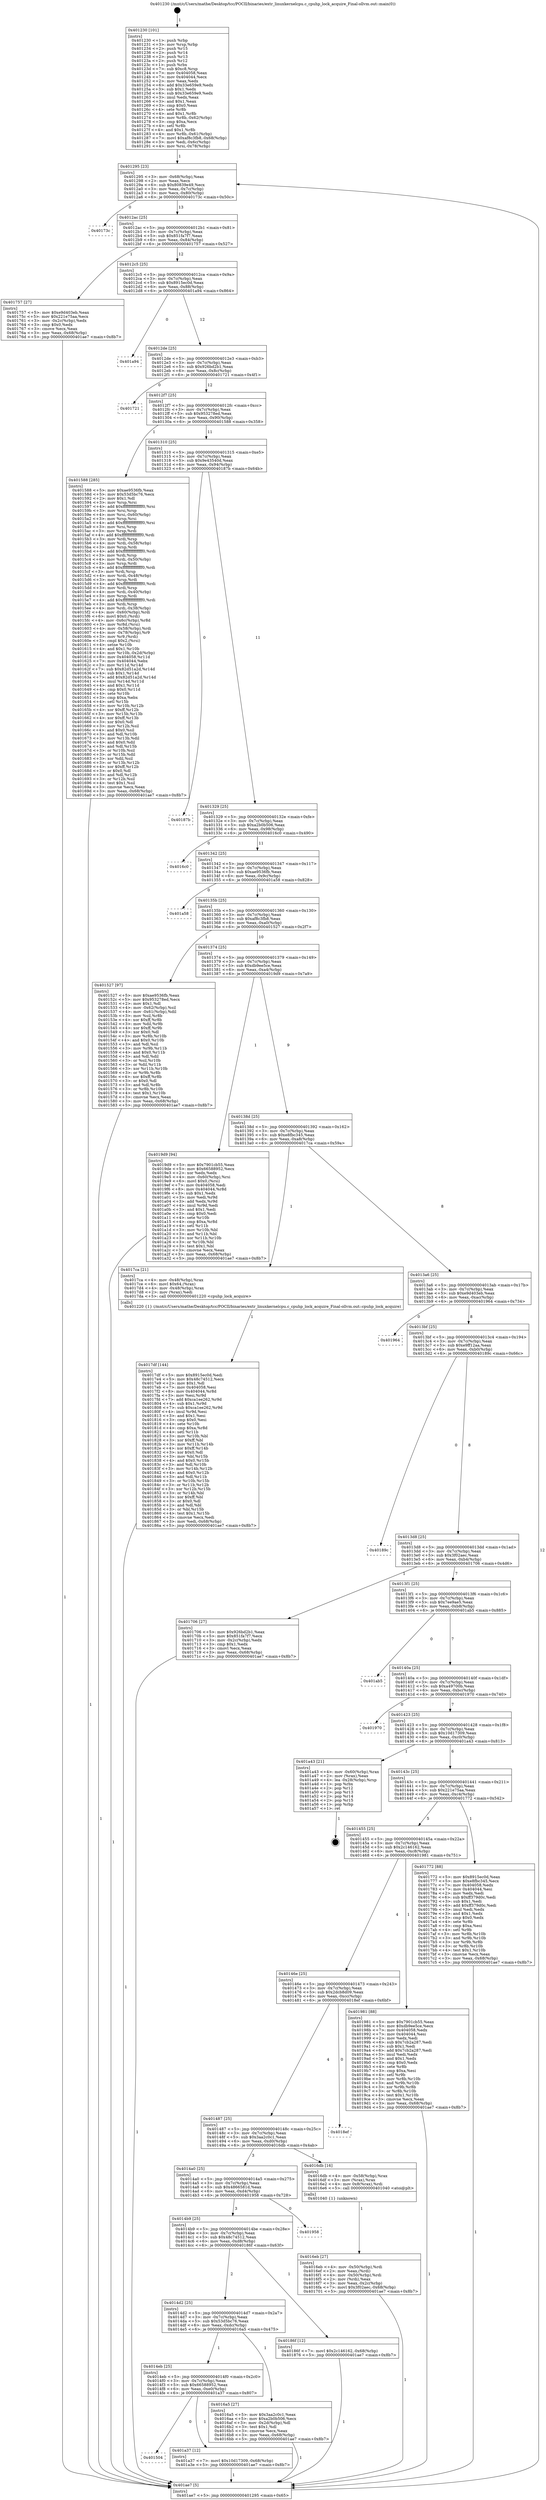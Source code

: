 digraph "0x401230" {
  label = "0x401230 (/mnt/c/Users/mathe/Desktop/tcc/POCII/binaries/extr_linuxkernelcpu.c_cpuhp_lock_acquire_Final-ollvm.out::main(0))"
  labelloc = "t"
  node[shape=record]

  Entry [label="",width=0.3,height=0.3,shape=circle,fillcolor=black,style=filled]
  "0x401295" [label="{
     0x401295 [23]\l
     | [instrs]\l
     &nbsp;&nbsp;0x401295 \<+3\>: mov -0x68(%rbp),%eax\l
     &nbsp;&nbsp;0x401298 \<+2\>: mov %eax,%ecx\l
     &nbsp;&nbsp;0x40129a \<+6\>: sub $0x80839e49,%ecx\l
     &nbsp;&nbsp;0x4012a0 \<+3\>: mov %eax,-0x7c(%rbp)\l
     &nbsp;&nbsp;0x4012a3 \<+3\>: mov %ecx,-0x80(%rbp)\l
     &nbsp;&nbsp;0x4012a6 \<+6\>: je 000000000040173c \<main+0x50c\>\l
  }"]
  "0x40173c" [label="{
     0x40173c\l
  }", style=dashed]
  "0x4012ac" [label="{
     0x4012ac [25]\l
     | [instrs]\l
     &nbsp;&nbsp;0x4012ac \<+5\>: jmp 00000000004012b1 \<main+0x81\>\l
     &nbsp;&nbsp;0x4012b1 \<+3\>: mov -0x7c(%rbp),%eax\l
     &nbsp;&nbsp;0x4012b4 \<+5\>: sub $0x851fa7f7,%eax\l
     &nbsp;&nbsp;0x4012b9 \<+6\>: mov %eax,-0x84(%rbp)\l
     &nbsp;&nbsp;0x4012bf \<+6\>: je 0000000000401757 \<main+0x527\>\l
  }"]
  Exit [label="",width=0.3,height=0.3,shape=circle,fillcolor=black,style=filled,peripheries=2]
  "0x401757" [label="{
     0x401757 [27]\l
     | [instrs]\l
     &nbsp;&nbsp;0x401757 \<+5\>: mov $0xe9d403eb,%eax\l
     &nbsp;&nbsp;0x40175c \<+5\>: mov $0x221e75aa,%ecx\l
     &nbsp;&nbsp;0x401761 \<+3\>: mov -0x2c(%rbp),%edx\l
     &nbsp;&nbsp;0x401764 \<+3\>: cmp $0x0,%edx\l
     &nbsp;&nbsp;0x401767 \<+3\>: cmove %ecx,%eax\l
     &nbsp;&nbsp;0x40176a \<+3\>: mov %eax,-0x68(%rbp)\l
     &nbsp;&nbsp;0x40176d \<+5\>: jmp 0000000000401ae7 \<main+0x8b7\>\l
  }"]
  "0x4012c5" [label="{
     0x4012c5 [25]\l
     | [instrs]\l
     &nbsp;&nbsp;0x4012c5 \<+5\>: jmp 00000000004012ca \<main+0x9a\>\l
     &nbsp;&nbsp;0x4012ca \<+3\>: mov -0x7c(%rbp),%eax\l
     &nbsp;&nbsp;0x4012cd \<+5\>: sub $0x8915ec0d,%eax\l
     &nbsp;&nbsp;0x4012d2 \<+6\>: mov %eax,-0x88(%rbp)\l
     &nbsp;&nbsp;0x4012d8 \<+6\>: je 0000000000401a94 \<main+0x864\>\l
  }"]
  "0x401504" [label="{
     0x401504\l
  }", style=dashed]
  "0x401a94" [label="{
     0x401a94\l
  }", style=dashed]
  "0x4012de" [label="{
     0x4012de [25]\l
     | [instrs]\l
     &nbsp;&nbsp;0x4012de \<+5\>: jmp 00000000004012e3 \<main+0xb3\>\l
     &nbsp;&nbsp;0x4012e3 \<+3\>: mov -0x7c(%rbp),%eax\l
     &nbsp;&nbsp;0x4012e6 \<+5\>: sub $0x926bd2b1,%eax\l
     &nbsp;&nbsp;0x4012eb \<+6\>: mov %eax,-0x8c(%rbp)\l
     &nbsp;&nbsp;0x4012f1 \<+6\>: je 0000000000401721 \<main+0x4f1\>\l
  }"]
  "0x401a37" [label="{
     0x401a37 [12]\l
     | [instrs]\l
     &nbsp;&nbsp;0x401a37 \<+7\>: movl $0x10d17309,-0x68(%rbp)\l
     &nbsp;&nbsp;0x401a3e \<+5\>: jmp 0000000000401ae7 \<main+0x8b7\>\l
  }"]
  "0x401721" [label="{
     0x401721\l
  }", style=dashed]
  "0x4012f7" [label="{
     0x4012f7 [25]\l
     | [instrs]\l
     &nbsp;&nbsp;0x4012f7 \<+5\>: jmp 00000000004012fc \<main+0xcc\>\l
     &nbsp;&nbsp;0x4012fc \<+3\>: mov -0x7c(%rbp),%eax\l
     &nbsp;&nbsp;0x4012ff \<+5\>: sub $0x953278ed,%eax\l
     &nbsp;&nbsp;0x401304 \<+6\>: mov %eax,-0x90(%rbp)\l
     &nbsp;&nbsp;0x40130a \<+6\>: je 0000000000401588 \<main+0x358\>\l
  }"]
  "0x4017df" [label="{
     0x4017df [144]\l
     | [instrs]\l
     &nbsp;&nbsp;0x4017df \<+5\>: mov $0x8915ec0d,%edi\l
     &nbsp;&nbsp;0x4017e4 \<+5\>: mov $0x48c74512,%ecx\l
     &nbsp;&nbsp;0x4017e9 \<+2\>: mov $0x1,%dl\l
     &nbsp;&nbsp;0x4017eb \<+7\>: mov 0x404058,%esi\l
     &nbsp;&nbsp;0x4017f2 \<+8\>: mov 0x404044,%r8d\l
     &nbsp;&nbsp;0x4017fa \<+3\>: mov %esi,%r9d\l
     &nbsp;&nbsp;0x4017fd \<+7\>: add $0xca1ee262,%r9d\l
     &nbsp;&nbsp;0x401804 \<+4\>: sub $0x1,%r9d\l
     &nbsp;&nbsp;0x401808 \<+7\>: sub $0xca1ee262,%r9d\l
     &nbsp;&nbsp;0x40180f \<+4\>: imul %r9d,%esi\l
     &nbsp;&nbsp;0x401813 \<+3\>: and $0x1,%esi\l
     &nbsp;&nbsp;0x401816 \<+3\>: cmp $0x0,%esi\l
     &nbsp;&nbsp;0x401819 \<+4\>: sete %r10b\l
     &nbsp;&nbsp;0x40181d \<+4\>: cmp $0xa,%r8d\l
     &nbsp;&nbsp;0x401821 \<+4\>: setl %r11b\l
     &nbsp;&nbsp;0x401825 \<+3\>: mov %r10b,%bl\l
     &nbsp;&nbsp;0x401828 \<+3\>: xor $0xff,%bl\l
     &nbsp;&nbsp;0x40182b \<+3\>: mov %r11b,%r14b\l
     &nbsp;&nbsp;0x40182e \<+4\>: xor $0xff,%r14b\l
     &nbsp;&nbsp;0x401832 \<+3\>: xor $0x0,%dl\l
     &nbsp;&nbsp;0x401835 \<+3\>: mov %bl,%r15b\l
     &nbsp;&nbsp;0x401838 \<+4\>: and $0x0,%r15b\l
     &nbsp;&nbsp;0x40183c \<+3\>: and %dl,%r10b\l
     &nbsp;&nbsp;0x40183f \<+3\>: mov %r14b,%r12b\l
     &nbsp;&nbsp;0x401842 \<+4\>: and $0x0,%r12b\l
     &nbsp;&nbsp;0x401846 \<+3\>: and %dl,%r11b\l
     &nbsp;&nbsp;0x401849 \<+3\>: or %r10b,%r15b\l
     &nbsp;&nbsp;0x40184c \<+3\>: or %r11b,%r12b\l
     &nbsp;&nbsp;0x40184f \<+3\>: xor %r12b,%r15b\l
     &nbsp;&nbsp;0x401852 \<+3\>: or %r14b,%bl\l
     &nbsp;&nbsp;0x401855 \<+3\>: xor $0xff,%bl\l
     &nbsp;&nbsp;0x401858 \<+3\>: or $0x0,%dl\l
     &nbsp;&nbsp;0x40185b \<+2\>: and %dl,%bl\l
     &nbsp;&nbsp;0x40185d \<+3\>: or %bl,%r15b\l
     &nbsp;&nbsp;0x401860 \<+4\>: test $0x1,%r15b\l
     &nbsp;&nbsp;0x401864 \<+3\>: cmovne %ecx,%edi\l
     &nbsp;&nbsp;0x401867 \<+3\>: mov %edi,-0x68(%rbp)\l
     &nbsp;&nbsp;0x40186a \<+5\>: jmp 0000000000401ae7 \<main+0x8b7\>\l
  }"]
  "0x401588" [label="{
     0x401588 [285]\l
     | [instrs]\l
     &nbsp;&nbsp;0x401588 \<+5\>: mov $0xae9536fb,%eax\l
     &nbsp;&nbsp;0x40158d \<+5\>: mov $0x53d5bc76,%ecx\l
     &nbsp;&nbsp;0x401592 \<+2\>: mov $0x1,%dl\l
     &nbsp;&nbsp;0x401594 \<+3\>: mov %rsp,%rsi\l
     &nbsp;&nbsp;0x401597 \<+4\>: add $0xfffffffffffffff0,%rsi\l
     &nbsp;&nbsp;0x40159b \<+3\>: mov %rsi,%rsp\l
     &nbsp;&nbsp;0x40159e \<+4\>: mov %rsi,-0x60(%rbp)\l
     &nbsp;&nbsp;0x4015a2 \<+3\>: mov %rsp,%rsi\l
     &nbsp;&nbsp;0x4015a5 \<+4\>: add $0xfffffffffffffff0,%rsi\l
     &nbsp;&nbsp;0x4015a9 \<+3\>: mov %rsi,%rsp\l
     &nbsp;&nbsp;0x4015ac \<+3\>: mov %rsp,%rdi\l
     &nbsp;&nbsp;0x4015af \<+4\>: add $0xfffffffffffffff0,%rdi\l
     &nbsp;&nbsp;0x4015b3 \<+3\>: mov %rdi,%rsp\l
     &nbsp;&nbsp;0x4015b6 \<+4\>: mov %rdi,-0x58(%rbp)\l
     &nbsp;&nbsp;0x4015ba \<+3\>: mov %rsp,%rdi\l
     &nbsp;&nbsp;0x4015bd \<+4\>: add $0xfffffffffffffff0,%rdi\l
     &nbsp;&nbsp;0x4015c1 \<+3\>: mov %rdi,%rsp\l
     &nbsp;&nbsp;0x4015c4 \<+4\>: mov %rdi,-0x50(%rbp)\l
     &nbsp;&nbsp;0x4015c8 \<+3\>: mov %rsp,%rdi\l
     &nbsp;&nbsp;0x4015cb \<+4\>: add $0xfffffffffffffff0,%rdi\l
     &nbsp;&nbsp;0x4015cf \<+3\>: mov %rdi,%rsp\l
     &nbsp;&nbsp;0x4015d2 \<+4\>: mov %rdi,-0x48(%rbp)\l
     &nbsp;&nbsp;0x4015d6 \<+3\>: mov %rsp,%rdi\l
     &nbsp;&nbsp;0x4015d9 \<+4\>: add $0xfffffffffffffff0,%rdi\l
     &nbsp;&nbsp;0x4015dd \<+3\>: mov %rdi,%rsp\l
     &nbsp;&nbsp;0x4015e0 \<+4\>: mov %rdi,-0x40(%rbp)\l
     &nbsp;&nbsp;0x4015e4 \<+3\>: mov %rsp,%rdi\l
     &nbsp;&nbsp;0x4015e7 \<+4\>: add $0xfffffffffffffff0,%rdi\l
     &nbsp;&nbsp;0x4015eb \<+3\>: mov %rdi,%rsp\l
     &nbsp;&nbsp;0x4015ee \<+4\>: mov %rdi,-0x38(%rbp)\l
     &nbsp;&nbsp;0x4015f2 \<+4\>: mov -0x60(%rbp),%rdi\l
     &nbsp;&nbsp;0x4015f6 \<+6\>: movl $0x0,(%rdi)\l
     &nbsp;&nbsp;0x4015fc \<+4\>: mov -0x6c(%rbp),%r8d\l
     &nbsp;&nbsp;0x401600 \<+3\>: mov %r8d,(%rsi)\l
     &nbsp;&nbsp;0x401603 \<+4\>: mov -0x58(%rbp),%rdi\l
     &nbsp;&nbsp;0x401607 \<+4\>: mov -0x78(%rbp),%r9\l
     &nbsp;&nbsp;0x40160b \<+3\>: mov %r9,(%rdi)\l
     &nbsp;&nbsp;0x40160e \<+3\>: cmpl $0x2,(%rsi)\l
     &nbsp;&nbsp;0x401611 \<+4\>: setne %r10b\l
     &nbsp;&nbsp;0x401615 \<+4\>: and $0x1,%r10b\l
     &nbsp;&nbsp;0x401619 \<+4\>: mov %r10b,-0x2d(%rbp)\l
     &nbsp;&nbsp;0x40161d \<+8\>: mov 0x404058,%r11d\l
     &nbsp;&nbsp;0x401625 \<+7\>: mov 0x404044,%ebx\l
     &nbsp;&nbsp;0x40162c \<+3\>: mov %r11d,%r14d\l
     &nbsp;&nbsp;0x40162f \<+7\>: sub $0x82d51a2d,%r14d\l
     &nbsp;&nbsp;0x401636 \<+4\>: sub $0x1,%r14d\l
     &nbsp;&nbsp;0x40163a \<+7\>: add $0x82d51a2d,%r14d\l
     &nbsp;&nbsp;0x401641 \<+4\>: imul %r14d,%r11d\l
     &nbsp;&nbsp;0x401645 \<+4\>: and $0x1,%r11d\l
     &nbsp;&nbsp;0x401649 \<+4\>: cmp $0x0,%r11d\l
     &nbsp;&nbsp;0x40164d \<+4\>: sete %r10b\l
     &nbsp;&nbsp;0x401651 \<+3\>: cmp $0xa,%ebx\l
     &nbsp;&nbsp;0x401654 \<+4\>: setl %r15b\l
     &nbsp;&nbsp;0x401658 \<+3\>: mov %r10b,%r12b\l
     &nbsp;&nbsp;0x40165b \<+4\>: xor $0xff,%r12b\l
     &nbsp;&nbsp;0x40165f \<+3\>: mov %r15b,%r13b\l
     &nbsp;&nbsp;0x401662 \<+4\>: xor $0xff,%r13b\l
     &nbsp;&nbsp;0x401666 \<+3\>: xor $0x0,%dl\l
     &nbsp;&nbsp;0x401669 \<+3\>: mov %r12b,%sil\l
     &nbsp;&nbsp;0x40166c \<+4\>: and $0x0,%sil\l
     &nbsp;&nbsp;0x401670 \<+3\>: and %dl,%r10b\l
     &nbsp;&nbsp;0x401673 \<+3\>: mov %r13b,%dil\l
     &nbsp;&nbsp;0x401676 \<+4\>: and $0x0,%dil\l
     &nbsp;&nbsp;0x40167a \<+3\>: and %dl,%r15b\l
     &nbsp;&nbsp;0x40167d \<+3\>: or %r10b,%sil\l
     &nbsp;&nbsp;0x401680 \<+3\>: or %r15b,%dil\l
     &nbsp;&nbsp;0x401683 \<+3\>: xor %dil,%sil\l
     &nbsp;&nbsp;0x401686 \<+3\>: or %r13b,%r12b\l
     &nbsp;&nbsp;0x401689 \<+4\>: xor $0xff,%r12b\l
     &nbsp;&nbsp;0x40168d \<+3\>: or $0x0,%dl\l
     &nbsp;&nbsp;0x401690 \<+3\>: and %dl,%r12b\l
     &nbsp;&nbsp;0x401693 \<+3\>: or %r12b,%sil\l
     &nbsp;&nbsp;0x401696 \<+4\>: test $0x1,%sil\l
     &nbsp;&nbsp;0x40169a \<+3\>: cmovne %ecx,%eax\l
     &nbsp;&nbsp;0x40169d \<+3\>: mov %eax,-0x68(%rbp)\l
     &nbsp;&nbsp;0x4016a0 \<+5\>: jmp 0000000000401ae7 \<main+0x8b7\>\l
  }"]
  "0x401310" [label="{
     0x401310 [25]\l
     | [instrs]\l
     &nbsp;&nbsp;0x401310 \<+5\>: jmp 0000000000401315 \<main+0xe5\>\l
     &nbsp;&nbsp;0x401315 \<+3\>: mov -0x7c(%rbp),%eax\l
     &nbsp;&nbsp;0x401318 \<+5\>: sub $0x9e43540d,%eax\l
     &nbsp;&nbsp;0x40131d \<+6\>: mov %eax,-0x94(%rbp)\l
     &nbsp;&nbsp;0x401323 \<+6\>: je 000000000040187b \<main+0x64b\>\l
  }"]
  "0x4016eb" [label="{
     0x4016eb [27]\l
     | [instrs]\l
     &nbsp;&nbsp;0x4016eb \<+4\>: mov -0x50(%rbp),%rdi\l
     &nbsp;&nbsp;0x4016ef \<+2\>: mov %eax,(%rdi)\l
     &nbsp;&nbsp;0x4016f1 \<+4\>: mov -0x50(%rbp),%rdi\l
     &nbsp;&nbsp;0x4016f5 \<+2\>: mov (%rdi),%eax\l
     &nbsp;&nbsp;0x4016f7 \<+3\>: mov %eax,-0x2c(%rbp)\l
     &nbsp;&nbsp;0x4016fa \<+7\>: movl $0x3f02aec,-0x68(%rbp)\l
     &nbsp;&nbsp;0x401701 \<+5\>: jmp 0000000000401ae7 \<main+0x8b7\>\l
  }"]
  "0x40187b" [label="{
     0x40187b\l
  }", style=dashed]
  "0x401329" [label="{
     0x401329 [25]\l
     | [instrs]\l
     &nbsp;&nbsp;0x401329 \<+5\>: jmp 000000000040132e \<main+0xfe\>\l
     &nbsp;&nbsp;0x40132e \<+3\>: mov -0x7c(%rbp),%eax\l
     &nbsp;&nbsp;0x401331 \<+5\>: sub $0xa2b0b506,%eax\l
     &nbsp;&nbsp;0x401336 \<+6\>: mov %eax,-0x98(%rbp)\l
     &nbsp;&nbsp;0x40133c \<+6\>: je 00000000004016c0 \<main+0x490\>\l
  }"]
  "0x4014eb" [label="{
     0x4014eb [25]\l
     | [instrs]\l
     &nbsp;&nbsp;0x4014eb \<+5\>: jmp 00000000004014f0 \<main+0x2c0\>\l
     &nbsp;&nbsp;0x4014f0 \<+3\>: mov -0x7c(%rbp),%eax\l
     &nbsp;&nbsp;0x4014f3 \<+5\>: sub $0x66588952,%eax\l
     &nbsp;&nbsp;0x4014f8 \<+6\>: mov %eax,-0xe0(%rbp)\l
     &nbsp;&nbsp;0x4014fe \<+6\>: je 0000000000401a37 \<main+0x807\>\l
  }"]
  "0x4016c0" [label="{
     0x4016c0\l
  }", style=dashed]
  "0x401342" [label="{
     0x401342 [25]\l
     | [instrs]\l
     &nbsp;&nbsp;0x401342 \<+5\>: jmp 0000000000401347 \<main+0x117\>\l
     &nbsp;&nbsp;0x401347 \<+3\>: mov -0x7c(%rbp),%eax\l
     &nbsp;&nbsp;0x40134a \<+5\>: sub $0xae9536fb,%eax\l
     &nbsp;&nbsp;0x40134f \<+6\>: mov %eax,-0x9c(%rbp)\l
     &nbsp;&nbsp;0x401355 \<+6\>: je 0000000000401a58 \<main+0x828\>\l
  }"]
  "0x4016a5" [label="{
     0x4016a5 [27]\l
     | [instrs]\l
     &nbsp;&nbsp;0x4016a5 \<+5\>: mov $0x3aa2c0c1,%eax\l
     &nbsp;&nbsp;0x4016aa \<+5\>: mov $0xa2b0b506,%ecx\l
     &nbsp;&nbsp;0x4016af \<+3\>: mov -0x2d(%rbp),%dl\l
     &nbsp;&nbsp;0x4016b2 \<+3\>: test $0x1,%dl\l
     &nbsp;&nbsp;0x4016b5 \<+3\>: cmovne %ecx,%eax\l
     &nbsp;&nbsp;0x4016b8 \<+3\>: mov %eax,-0x68(%rbp)\l
     &nbsp;&nbsp;0x4016bb \<+5\>: jmp 0000000000401ae7 \<main+0x8b7\>\l
  }"]
  "0x401a58" [label="{
     0x401a58\l
  }", style=dashed]
  "0x40135b" [label="{
     0x40135b [25]\l
     | [instrs]\l
     &nbsp;&nbsp;0x40135b \<+5\>: jmp 0000000000401360 \<main+0x130\>\l
     &nbsp;&nbsp;0x401360 \<+3\>: mov -0x7c(%rbp),%eax\l
     &nbsp;&nbsp;0x401363 \<+5\>: sub $0xaf8c3fb8,%eax\l
     &nbsp;&nbsp;0x401368 \<+6\>: mov %eax,-0xa0(%rbp)\l
     &nbsp;&nbsp;0x40136e \<+6\>: je 0000000000401527 \<main+0x2f7\>\l
  }"]
  "0x4014d2" [label="{
     0x4014d2 [25]\l
     | [instrs]\l
     &nbsp;&nbsp;0x4014d2 \<+5\>: jmp 00000000004014d7 \<main+0x2a7\>\l
     &nbsp;&nbsp;0x4014d7 \<+3\>: mov -0x7c(%rbp),%eax\l
     &nbsp;&nbsp;0x4014da \<+5\>: sub $0x53d5bc76,%eax\l
     &nbsp;&nbsp;0x4014df \<+6\>: mov %eax,-0xdc(%rbp)\l
     &nbsp;&nbsp;0x4014e5 \<+6\>: je 00000000004016a5 \<main+0x475\>\l
  }"]
  "0x401527" [label="{
     0x401527 [97]\l
     | [instrs]\l
     &nbsp;&nbsp;0x401527 \<+5\>: mov $0xae9536fb,%eax\l
     &nbsp;&nbsp;0x40152c \<+5\>: mov $0x953278ed,%ecx\l
     &nbsp;&nbsp;0x401531 \<+2\>: mov $0x1,%dl\l
     &nbsp;&nbsp;0x401533 \<+4\>: mov -0x62(%rbp),%sil\l
     &nbsp;&nbsp;0x401537 \<+4\>: mov -0x61(%rbp),%dil\l
     &nbsp;&nbsp;0x40153b \<+3\>: mov %sil,%r8b\l
     &nbsp;&nbsp;0x40153e \<+4\>: xor $0xff,%r8b\l
     &nbsp;&nbsp;0x401542 \<+3\>: mov %dil,%r9b\l
     &nbsp;&nbsp;0x401545 \<+4\>: xor $0xff,%r9b\l
     &nbsp;&nbsp;0x401549 \<+3\>: xor $0x0,%dl\l
     &nbsp;&nbsp;0x40154c \<+3\>: mov %r8b,%r10b\l
     &nbsp;&nbsp;0x40154f \<+4\>: and $0x0,%r10b\l
     &nbsp;&nbsp;0x401553 \<+3\>: and %dl,%sil\l
     &nbsp;&nbsp;0x401556 \<+3\>: mov %r9b,%r11b\l
     &nbsp;&nbsp;0x401559 \<+4\>: and $0x0,%r11b\l
     &nbsp;&nbsp;0x40155d \<+3\>: and %dl,%dil\l
     &nbsp;&nbsp;0x401560 \<+3\>: or %sil,%r10b\l
     &nbsp;&nbsp;0x401563 \<+3\>: or %dil,%r11b\l
     &nbsp;&nbsp;0x401566 \<+3\>: xor %r11b,%r10b\l
     &nbsp;&nbsp;0x401569 \<+3\>: or %r9b,%r8b\l
     &nbsp;&nbsp;0x40156c \<+4\>: xor $0xff,%r8b\l
     &nbsp;&nbsp;0x401570 \<+3\>: or $0x0,%dl\l
     &nbsp;&nbsp;0x401573 \<+3\>: and %dl,%r8b\l
     &nbsp;&nbsp;0x401576 \<+3\>: or %r8b,%r10b\l
     &nbsp;&nbsp;0x401579 \<+4\>: test $0x1,%r10b\l
     &nbsp;&nbsp;0x40157d \<+3\>: cmovne %ecx,%eax\l
     &nbsp;&nbsp;0x401580 \<+3\>: mov %eax,-0x68(%rbp)\l
     &nbsp;&nbsp;0x401583 \<+5\>: jmp 0000000000401ae7 \<main+0x8b7\>\l
  }"]
  "0x401374" [label="{
     0x401374 [25]\l
     | [instrs]\l
     &nbsp;&nbsp;0x401374 \<+5\>: jmp 0000000000401379 \<main+0x149\>\l
     &nbsp;&nbsp;0x401379 \<+3\>: mov -0x7c(%rbp),%eax\l
     &nbsp;&nbsp;0x40137c \<+5\>: sub $0xdb9ee5ce,%eax\l
     &nbsp;&nbsp;0x401381 \<+6\>: mov %eax,-0xa4(%rbp)\l
     &nbsp;&nbsp;0x401387 \<+6\>: je 00000000004019d9 \<main+0x7a9\>\l
  }"]
  "0x401ae7" [label="{
     0x401ae7 [5]\l
     | [instrs]\l
     &nbsp;&nbsp;0x401ae7 \<+5\>: jmp 0000000000401295 \<main+0x65\>\l
  }"]
  "0x401230" [label="{
     0x401230 [101]\l
     | [instrs]\l
     &nbsp;&nbsp;0x401230 \<+1\>: push %rbp\l
     &nbsp;&nbsp;0x401231 \<+3\>: mov %rsp,%rbp\l
     &nbsp;&nbsp;0x401234 \<+2\>: push %r15\l
     &nbsp;&nbsp;0x401236 \<+2\>: push %r14\l
     &nbsp;&nbsp;0x401238 \<+2\>: push %r13\l
     &nbsp;&nbsp;0x40123a \<+2\>: push %r12\l
     &nbsp;&nbsp;0x40123c \<+1\>: push %rbx\l
     &nbsp;&nbsp;0x40123d \<+7\>: sub $0xc8,%rsp\l
     &nbsp;&nbsp;0x401244 \<+7\>: mov 0x404058,%eax\l
     &nbsp;&nbsp;0x40124b \<+7\>: mov 0x404044,%ecx\l
     &nbsp;&nbsp;0x401252 \<+2\>: mov %eax,%edx\l
     &nbsp;&nbsp;0x401254 \<+6\>: add $0x33e659e9,%edx\l
     &nbsp;&nbsp;0x40125a \<+3\>: sub $0x1,%edx\l
     &nbsp;&nbsp;0x40125d \<+6\>: sub $0x33e659e9,%edx\l
     &nbsp;&nbsp;0x401263 \<+3\>: imul %edx,%eax\l
     &nbsp;&nbsp;0x401266 \<+3\>: and $0x1,%eax\l
     &nbsp;&nbsp;0x401269 \<+3\>: cmp $0x0,%eax\l
     &nbsp;&nbsp;0x40126c \<+4\>: sete %r8b\l
     &nbsp;&nbsp;0x401270 \<+4\>: and $0x1,%r8b\l
     &nbsp;&nbsp;0x401274 \<+4\>: mov %r8b,-0x62(%rbp)\l
     &nbsp;&nbsp;0x401278 \<+3\>: cmp $0xa,%ecx\l
     &nbsp;&nbsp;0x40127b \<+4\>: setl %r8b\l
     &nbsp;&nbsp;0x40127f \<+4\>: and $0x1,%r8b\l
     &nbsp;&nbsp;0x401283 \<+4\>: mov %r8b,-0x61(%rbp)\l
     &nbsp;&nbsp;0x401287 \<+7\>: movl $0xaf8c3fb8,-0x68(%rbp)\l
     &nbsp;&nbsp;0x40128e \<+3\>: mov %edi,-0x6c(%rbp)\l
     &nbsp;&nbsp;0x401291 \<+4\>: mov %rsi,-0x78(%rbp)\l
  }"]
  "0x40186f" [label="{
     0x40186f [12]\l
     | [instrs]\l
     &nbsp;&nbsp;0x40186f \<+7\>: movl $0x2c146162,-0x68(%rbp)\l
     &nbsp;&nbsp;0x401876 \<+5\>: jmp 0000000000401ae7 \<main+0x8b7\>\l
  }"]
  "0x4014b9" [label="{
     0x4014b9 [25]\l
     | [instrs]\l
     &nbsp;&nbsp;0x4014b9 \<+5\>: jmp 00000000004014be \<main+0x28e\>\l
     &nbsp;&nbsp;0x4014be \<+3\>: mov -0x7c(%rbp),%eax\l
     &nbsp;&nbsp;0x4014c1 \<+5\>: sub $0x48c74512,%eax\l
     &nbsp;&nbsp;0x4014c6 \<+6\>: mov %eax,-0xd8(%rbp)\l
     &nbsp;&nbsp;0x4014cc \<+6\>: je 000000000040186f \<main+0x63f\>\l
  }"]
  "0x4019d9" [label="{
     0x4019d9 [94]\l
     | [instrs]\l
     &nbsp;&nbsp;0x4019d9 \<+5\>: mov $0x7901cb55,%eax\l
     &nbsp;&nbsp;0x4019de \<+5\>: mov $0x66588952,%ecx\l
     &nbsp;&nbsp;0x4019e3 \<+2\>: xor %edx,%edx\l
     &nbsp;&nbsp;0x4019e5 \<+4\>: mov -0x60(%rbp),%rsi\l
     &nbsp;&nbsp;0x4019e9 \<+6\>: movl $0x0,(%rsi)\l
     &nbsp;&nbsp;0x4019ef \<+7\>: mov 0x404058,%edi\l
     &nbsp;&nbsp;0x4019f6 \<+8\>: mov 0x404044,%r8d\l
     &nbsp;&nbsp;0x4019fe \<+3\>: sub $0x1,%edx\l
     &nbsp;&nbsp;0x401a01 \<+3\>: mov %edi,%r9d\l
     &nbsp;&nbsp;0x401a04 \<+3\>: add %edx,%r9d\l
     &nbsp;&nbsp;0x401a07 \<+4\>: imul %r9d,%edi\l
     &nbsp;&nbsp;0x401a0b \<+3\>: and $0x1,%edi\l
     &nbsp;&nbsp;0x401a0e \<+3\>: cmp $0x0,%edi\l
     &nbsp;&nbsp;0x401a11 \<+4\>: sete %r10b\l
     &nbsp;&nbsp;0x401a15 \<+4\>: cmp $0xa,%r8d\l
     &nbsp;&nbsp;0x401a19 \<+4\>: setl %r11b\l
     &nbsp;&nbsp;0x401a1d \<+3\>: mov %r10b,%bl\l
     &nbsp;&nbsp;0x401a20 \<+3\>: and %r11b,%bl\l
     &nbsp;&nbsp;0x401a23 \<+3\>: xor %r11b,%r10b\l
     &nbsp;&nbsp;0x401a26 \<+3\>: or %r10b,%bl\l
     &nbsp;&nbsp;0x401a29 \<+3\>: test $0x1,%bl\l
     &nbsp;&nbsp;0x401a2c \<+3\>: cmovne %ecx,%eax\l
     &nbsp;&nbsp;0x401a2f \<+3\>: mov %eax,-0x68(%rbp)\l
     &nbsp;&nbsp;0x401a32 \<+5\>: jmp 0000000000401ae7 \<main+0x8b7\>\l
  }"]
  "0x40138d" [label="{
     0x40138d [25]\l
     | [instrs]\l
     &nbsp;&nbsp;0x40138d \<+5\>: jmp 0000000000401392 \<main+0x162\>\l
     &nbsp;&nbsp;0x401392 \<+3\>: mov -0x7c(%rbp),%eax\l
     &nbsp;&nbsp;0x401395 \<+5\>: sub $0xe8fbc345,%eax\l
     &nbsp;&nbsp;0x40139a \<+6\>: mov %eax,-0xa8(%rbp)\l
     &nbsp;&nbsp;0x4013a0 \<+6\>: je 00000000004017ca \<main+0x59a\>\l
  }"]
  "0x401958" [label="{
     0x401958\l
  }", style=dashed]
  "0x4017ca" [label="{
     0x4017ca [21]\l
     | [instrs]\l
     &nbsp;&nbsp;0x4017ca \<+4\>: mov -0x48(%rbp),%rax\l
     &nbsp;&nbsp;0x4017ce \<+6\>: movl $0x64,(%rax)\l
     &nbsp;&nbsp;0x4017d4 \<+4\>: mov -0x48(%rbp),%rax\l
     &nbsp;&nbsp;0x4017d8 \<+2\>: mov (%rax),%edi\l
     &nbsp;&nbsp;0x4017da \<+5\>: call 0000000000401220 \<cpuhp_lock_acquire\>\l
     | [calls]\l
     &nbsp;&nbsp;0x401220 \{1\} (/mnt/c/Users/mathe/Desktop/tcc/POCII/binaries/extr_linuxkernelcpu.c_cpuhp_lock_acquire_Final-ollvm.out::cpuhp_lock_acquire)\l
  }"]
  "0x4013a6" [label="{
     0x4013a6 [25]\l
     | [instrs]\l
     &nbsp;&nbsp;0x4013a6 \<+5\>: jmp 00000000004013ab \<main+0x17b\>\l
     &nbsp;&nbsp;0x4013ab \<+3\>: mov -0x7c(%rbp),%eax\l
     &nbsp;&nbsp;0x4013ae \<+5\>: sub $0xe9d403eb,%eax\l
     &nbsp;&nbsp;0x4013b3 \<+6\>: mov %eax,-0xac(%rbp)\l
     &nbsp;&nbsp;0x4013b9 \<+6\>: je 0000000000401964 \<main+0x734\>\l
  }"]
  "0x4014a0" [label="{
     0x4014a0 [25]\l
     | [instrs]\l
     &nbsp;&nbsp;0x4014a0 \<+5\>: jmp 00000000004014a5 \<main+0x275\>\l
     &nbsp;&nbsp;0x4014a5 \<+3\>: mov -0x7c(%rbp),%eax\l
     &nbsp;&nbsp;0x4014a8 \<+5\>: sub $0x4866581d,%eax\l
     &nbsp;&nbsp;0x4014ad \<+6\>: mov %eax,-0xd4(%rbp)\l
     &nbsp;&nbsp;0x4014b3 \<+6\>: je 0000000000401958 \<main+0x728\>\l
  }"]
  "0x401964" [label="{
     0x401964\l
  }", style=dashed]
  "0x4013bf" [label="{
     0x4013bf [25]\l
     | [instrs]\l
     &nbsp;&nbsp;0x4013bf \<+5\>: jmp 00000000004013c4 \<main+0x194\>\l
     &nbsp;&nbsp;0x4013c4 \<+3\>: mov -0x7c(%rbp),%eax\l
     &nbsp;&nbsp;0x4013c7 \<+5\>: sub $0xe9ff12aa,%eax\l
     &nbsp;&nbsp;0x4013cc \<+6\>: mov %eax,-0xb0(%rbp)\l
     &nbsp;&nbsp;0x4013d2 \<+6\>: je 000000000040189c \<main+0x66c\>\l
  }"]
  "0x4016db" [label="{
     0x4016db [16]\l
     | [instrs]\l
     &nbsp;&nbsp;0x4016db \<+4\>: mov -0x58(%rbp),%rax\l
     &nbsp;&nbsp;0x4016df \<+3\>: mov (%rax),%rax\l
     &nbsp;&nbsp;0x4016e2 \<+4\>: mov 0x8(%rax),%rdi\l
     &nbsp;&nbsp;0x4016e6 \<+5\>: call 0000000000401040 \<atoi@plt\>\l
     | [calls]\l
     &nbsp;&nbsp;0x401040 \{1\} (unknown)\l
  }"]
  "0x40189c" [label="{
     0x40189c\l
  }", style=dashed]
  "0x4013d8" [label="{
     0x4013d8 [25]\l
     | [instrs]\l
     &nbsp;&nbsp;0x4013d8 \<+5\>: jmp 00000000004013dd \<main+0x1ad\>\l
     &nbsp;&nbsp;0x4013dd \<+3\>: mov -0x7c(%rbp),%eax\l
     &nbsp;&nbsp;0x4013e0 \<+5\>: sub $0x3f02aec,%eax\l
     &nbsp;&nbsp;0x4013e5 \<+6\>: mov %eax,-0xb4(%rbp)\l
     &nbsp;&nbsp;0x4013eb \<+6\>: je 0000000000401706 \<main+0x4d6\>\l
  }"]
  "0x401487" [label="{
     0x401487 [25]\l
     | [instrs]\l
     &nbsp;&nbsp;0x401487 \<+5\>: jmp 000000000040148c \<main+0x25c\>\l
     &nbsp;&nbsp;0x40148c \<+3\>: mov -0x7c(%rbp),%eax\l
     &nbsp;&nbsp;0x40148f \<+5\>: sub $0x3aa2c0c1,%eax\l
     &nbsp;&nbsp;0x401494 \<+6\>: mov %eax,-0xd0(%rbp)\l
     &nbsp;&nbsp;0x40149a \<+6\>: je 00000000004016db \<main+0x4ab\>\l
  }"]
  "0x401706" [label="{
     0x401706 [27]\l
     | [instrs]\l
     &nbsp;&nbsp;0x401706 \<+5\>: mov $0x926bd2b1,%eax\l
     &nbsp;&nbsp;0x40170b \<+5\>: mov $0x851fa7f7,%ecx\l
     &nbsp;&nbsp;0x401710 \<+3\>: mov -0x2c(%rbp),%edx\l
     &nbsp;&nbsp;0x401713 \<+3\>: cmp $0x1,%edx\l
     &nbsp;&nbsp;0x401716 \<+3\>: cmovl %ecx,%eax\l
     &nbsp;&nbsp;0x401719 \<+3\>: mov %eax,-0x68(%rbp)\l
     &nbsp;&nbsp;0x40171c \<+5\>: jmp 0000000000401ae7 \<main+0x8b7\>\l
  }"]
  "0x4013f1" [label="{
     0x4013f1 [25]\l
     | [instrs]\l
     &nbsp;&nbsp;0x4013f1 \<+5\>: jmp 00000000004013f6 \<main+0x1c6\>\l
     &nbsp;&nbsp;0x4013f6 \<+3\>: mov -0x7c(%rbp),%eax\l
     &nbsp;&nbsp;0x4013f9 \<+5\>: sub $0x7ee9ae5,%eax\l
     &nbsp;&nbsp;0x4013fe \<+6\>: mov %eax,-0xb8(%rbp)\l
     &nbsp;&nbsp;0x401404 \<+6\>: je 0000000000401ab5 \<main+0x885\>\l
  }"]
  "0x4018ef" [label="{
     0x4018ef\l
  }", style=dashed]
  "0x401ab5" [label="{
     0x401ab5\l
  }", style=dashed]
  "0x40140a" [label="{
     0x40140a [25]\l
     | [instrs]\l
     &nbsp;&nbsp;0x40140a \<+5\>: jmp 000000000040140f \<main+0x1df\>\l
     &nbsp;&nbsp;0x40140f \<+3\>: mov -0x7c(%rbp),%eax\l
     &nbsp;&nbsp;0x401412 \<+5\>: sub $0xa49700b,%eax\l
     &nbsp;&nbsp;0x401417 \<+6\>: mov %eax,-0xbc(%rbp)\l
     &nbsp;&nbsp;0x40141d \<+6\>: je 0000000000401970 \<main+0x740\>\l
  }"]
  "0x40146e" [label="{
     0x40146e [25]\l
     | [instrs]\l
     &nbsp;&nbsp;0x40146e \<+5\>: jmp 0000000000401473 \<main+0x243\>\l
     &nbsp;&nbsp;0x401473 \<+3\>: mov -0x7c(%rbp),%eax\l
     &nbsp;&nbsp;0x401476 \<+5\>: sub $0x2dcb8d09,%eax\l
     &nbsp;&nbsp;0x40147b \<+6\>: mov %eax,-0xcc(%rbp)\l
     &nbsp;&nbsp;0x401481 \<+6\>: je 00000000004018ef \<main+0x6bf\>\l
  }"]
  "0x401970" [label="{
     0x401970\l
  }", style=dashed]
  "0x401423" [label="{
     0x401423 [25]\l
     | [instrs]\l
     &nbsp;&nbsp;0x401423 \<+5\>: jmp 0000000000401428 \<main+0x1f8\>\l
     &nbsp;&nbsp;0x401428 \<+3\>: mov -0x7c(%rbp),%eax\l
     &nbsp;&nbsp;0x40142b \<+5\>: sub $0x10d17309,%eax\l
     &nbsp;&nbsp;0x401430 \<+6\>: mov %eax,-0xc0(%rbp)\l
     &nbsp;&nbsp;0x401436 \<+6\>: je 0000000000401a43 \<main+0x813\>\l
  }"]
  "0x401981" [label="{
     0x401981 [88]\l
     | [instrs]\l
     &nbsp;&nbsp;0x401981 \<+5\>: mov $0x7901cb55,%eax\l
     &nbsp;&nbsp;0x401986 \<+5\>: mov $0xdb9ee5ce,%ecx\l
     &nbsp;&nbsp;0x40198b \<+7\>: mov 0x404058,%edx\l
     &nbsp;&nbsp;0x401992 \<+7\>: mov 0x404044,%esi\l
     &nbsp;&nbsp;0x401999 \<+2\>: mov %edx,%edi\l
     &nbsp;&nbsp;0x40199b \<+6\>: sub $0x7cb2a287,%edi\l
     &nbsp;&nbsp;0x4019a1 \<+3\>: sub $0x1,%edi\l
     &nbsp;&nbsp;0x4019a4 \<+6\>: add $0x7cb2a287,%edi\l
     &nbsp;&nbsp;0x4019aa \<+3\>: imul %edi,%edx\l
     &nbsp;&nbsp;0x4019ad \<+3\>: and $0x1,%edx\l
     &nbsp;&nbsp;0x4019b0 \<+3\>: cmp $0x0,%edx\l
     &nbsp;&nbsp;0x4019b3 \<+4\>: sete %r8b\l
     &nbsp;&nbsp;0x4019b7 \<+3\>: cmp $0xa,%esi\l
     &nbsp;&nbsp;0x4019ba \<+4\>: setl %r9b\l
     &nbsp;&nbsp;0x4019be \<+3\>: mov %r8b,%r10b\l
     &nbsp;&nbsp;0x4019c1 \<+3\>: and %r9b,%r10b\l
     &nbsp;&nbsp;0x4019c4 \<+3\>: xor %r9b,%r8b\l
     &nbsp;&nbsp;0x4019c7 \<+3\>: or %r8b,%r10b\l
     &nbsp;&nbsp;0x4019ca \<+4\>: test $0x1,%r10b\l
     &nbsp;&nbsp;0x4019ce \<+3\>: cmovne %ecx,%eax\l
     &nbsp;&nbsp;0x4019d1 \<+3\>: mov %eax,-0x68(%rbp)\l
     &nbsp;&nbsp;0x4019d4 \<+5\>: jmp 0000000000401ae7 \<main+0x8b7\>\l
  }"]
  "0x401a43" [label="{
     0x401a43 [21]\l
     | [instrs]\l
     &nbsp;&nbsp;0x401a43 \<+4\>: mov -0x60(%rbp),%rax\l
     &nbsp;&nbsp;0x401a47 \<+2\>: mov (%rax),%eax\l
     &nbsp;&nbsp;0x401a49 \<+4\>: lea -0x28(%rbp),%rsp\l
     &nbsp;&nbsp;0x401a4d \<+1\>: pop %rbx\l
     &nbsp;&nbsp;0x401a4e \<+2\>: pop %r12\l
     &nbsp;&nbsp;0x401a50 \<+2\>: pop %r13\l
     &nbsp;&nbsp;0x401a52 \<+2\>: pop %r14\l
     &nbsp;&nbsp;0x401a54 \<+2\>: pop %r15\l
     &nbsp;&nbsp;0x401a56 \<+1\>: pop %rbp\l
     &nbsp;&nbsp;0x401a57 \<+1\>: ret\l
  }"]
  "0x40143c" [label="{
     0x40143c [25]\l
     | [instrs]\l
     &nbsp;&nbsp;0x40143c \<+5\>: jmp 0000000000401441 \<main+0x211\>\l
     &nbsp;&nbsp;0x401441 \<+3\>: mov -0x7c(%rbp),%eax\l
     &nbsp;&nbsp;0x401444 \<+5\>: sub $0x221e75aa,%eax\l
     &nbsp;&nbsp;0x401449 \<+6\>: mov %eax,-0xc4(%rbp)\l
     &nbsp;&nbsp;0x40144f \<+6\>: je 0000000000401772 \<main+0x542\>\l
  }"]
  "0x401455" [label="{
     0x401455 [25]\l
     | [instrs]\l
     &nbsp;&nbsp;0x401455 \<+5\>: jmp 000000000040145a \<main+0x22a\>\l
     &nbsp;&nbsp;0x40145a \<+3\>: mov -0x7c(%rbp),%eax\l
     &nbsp;&nbsp;0x40145d \<+5\>: sub $0x2c146162,%eax\l
     &nbsp;&nbsp;0x401462 \<+6\>: mov %eax,-0xc8(%rbp)\l
     &nbsp;&nbsp;0x401468 \<+6\>: je 0000000000401981 \<main+0x751\>\l
  }"]
  "0x401772" [label="{
     0x401772 [88]\l
     | [instrs]\l
     &nbsp;&nbsp;0x401772 \<+5\>: mov $0x8915ec0d,%eax\l
     &nbsp;&nbsp;0x401777 \<+5\>: mov $0xe8fbc345,%ecx\l
     &nbsp;&nbsp;0x40177c \<+7\>: mov 0x404058,%edx\l
     &nbsp;&nbsp;0x401783 \<+7\>: mov 0x404044,%esi\l
     &nbsp;&nbsp;0x40178a \<+2\>: mov %edx,%edi\l
     &nbsp;&nbsp;0x40178c \<+6\>: sub $0xff379d0c,%edi\l
     &nbsp;&nbsp;0x401792 \<+3\>: sub $0x1,%edi\l
     &nbsp;&nbsp;0x401795 \<+6\>: add $0xff379d0c,%edi\l
     &nbsp;&nbsp;0x40179b \<+3\>: imul %edi,%edx\l
     &nbsp;&nbsp;0x40179e \<+3\>: and $0x1,%edx\l
     &nbsp;&nbsp;0x4017a1 \<+3\>: cmp $0x0,%edx\l
     &nbsp;&nbsp;0x4017a4 \<+4\>: sete %r8b\l
     &nbsp;&nbsp;0x4017a8 \<+3\>: cmp $0xa,%esi\l
     &nbsp;&nbsp;0x4017ab \<+4\>: setl %r9b\l
     &nbsp;&nbsp;0x4017af \<+3\>: mov %r8b,%r10b\l
     &nbsp;&nbsp;0x4017b2 \<+3\>: and %r9b,%r10b\l
     &nbsp;&nbsp;0x4017b5 \<+3\>: xor %r9b,%r8b\l
     &nbsp;&nbsp;0x4017b8 \<+3\>: or %r8b,%r10b\l
     &nbsp;&nbsp;0x4017bb \<+4\>: test $0x1,%r10b\l
     &nbsp;&nbsp;0x4017bf \<+3\>: cmovne %ecx,%eax\l
     &nbsp;&nbsp;0x4017c2 \<+3\>: mov %eax,-0x68(%rbp)\l
     &nbsp;&nbsp;0x4017c5 \<+5\>: jmp 0000000000401ae7 \<main+0x8b7\>\l
  }"]
  Entry -> "0x401230" [label=" 1"]
  "0x401295" -> "0x40173c" [label=" 0"]
  "0x401295" -> "0x4012ac" [label=" 13"]
  "0x401a43" -> Exit [label=" 1"]
  "0x4012ac" -> "0x401757" [label=" 1"]
  "0x4012ac" -> "0x4012c5" [label=" 12"]
  "0x401a37" -> "0x401ae7" [label=" 1"]
  "0x4012c5" -> "0x401a94" [label=" 0"]
  "0x4012c5" -> "0x4012de" [label=" 12"]
  "0x4014eb" -> "0x401504" [label=" 0"]
  "0x4012de" -> "0x401721" [label=" 0"]
  "0x4012de" -> "0x4012f7" [label=" 12"]
  "0x4014eb" -> "0x401a37" [label=" 1"]
  "0x4012f7" -> "0x401588" [label=" 1"]
  "0x4012f7" -> "0x401310" [label=" 11"]
  "0x4019d9" -> "0x401ae7" [label=" 1"]
  "0x401310" -> "0x40187b" [label=" 0"]
  "0x401310" -> "0x401329" [label=" 11"]
  "0x401981" -> "0x401ae7" [label=" 1"]
  "0x401329" -> "0x4016c0" [label=" 0"]
  "0x401329" -> "0x401342" [label=" 11"]
  "0x40186f" -> "0x401ae7" [label=" 1"]
  "0x401342" -> "0x401a58" [label=" 0"]
  "0x401342" -> "0x40135b" [label=" 11"]
  "0x4017df" -> "0x401ae7" [label=" 1"]
  "0x40135b" -> "0x401527" [label=" 1"]
  "0x40135b" -> "0x401374" [label=" 10"]
  "0x401527" -> "0x401ae7" [label=" 1"]
  "0x401230" -> "0x401295" [label=" 1"]
  "0x401ae7" -> "0x401295" [label=" 12"]
  "0x401772" -> "0x401ae7" [label=" 1"]
  "0x401588" -> "0x401ae7" [label=" 1"]
  "0x401757" -> "0x401ae7" [label=" 1"]
  "0x401374" -> "0x4019d9" [label=" 1"]
  "0x401374" -> "0x40138d" [label=" 9"]
  "0x4016eb" -> "0x401ae7" [label=" 1"]
  "0x40138d" -> "0x4017ca" [label=" 1"]
  "0x40138d" -> "0x4013a6" [label=" 8"]
  "0x4016db" -> "0x4016eb" [label=" 1"]
  "0x4013a6" -> "0x401964" [label=" 0"]
  "0x4013a6" -> "0x4013bf" [label=" 8"]
  "0x4014d2" -> "0x4014eb" [label=" 1"]
  "0x4013bf" -> "0x40189c" [label=" 0"]
  "0x4013bf" -> "0x4013d8" [label=" 8"]
  "0x4014d2" -> "0x4016a5" [label=" 1"]
  "0x4013d8" -> "0x401706" [label=" 1"]
  "0x4013d8" -> "0x4013f1" [label=" 7"]
  "0x4014b9" -> "0x4014d2" [label=" 2"]
  "0x4013f1" -> "0x401ab5" [label=" 0"]
  "0x4013f1" -> "0x40140a" [label=" 7"]
  "0x4014b9" -> "0x40186f" [label=" 1"]
  "0x40140a" -> "0x401970" [label=" 0"]
  "0x40140a" -> "0x401423" [label=" 7"]
  "0x4014a0" -> "0x4014b9" [label=" 3"]
  "0x401423" -> "0x401a43" [label=" 1"]
  "0x401423" -> "0x40143c" [label=" 6"]
  "0x4014a0" -> "0x401958" [label=" 0"]
  "0x40143c" -> "0x401772" [label=" 1"]
  "0x40143c" -> "0x401455" [label=" 5"]
  "0x4016a5" -> "0x401ae7" [label=" 1"]
  "0x401455" -> "0x401981" [label=" 1"]
  "0x401455" -> "0x40146e" [label=" 4"]
  "0x401706" -> "0x401ae7" [label=" 1"]
  "0x40146e" -> "0x4018ef" [label=" 0"]
  "0x40146e" -> "0x401487" [label=" 4"]
  "0x4017ca" -> "0x4017df" [label=" 1"]
  "0x401487" -> "0x4016db" [label=" 1"]
  "0x401487" -> "0x4014a0" [label=" 3"]
}
